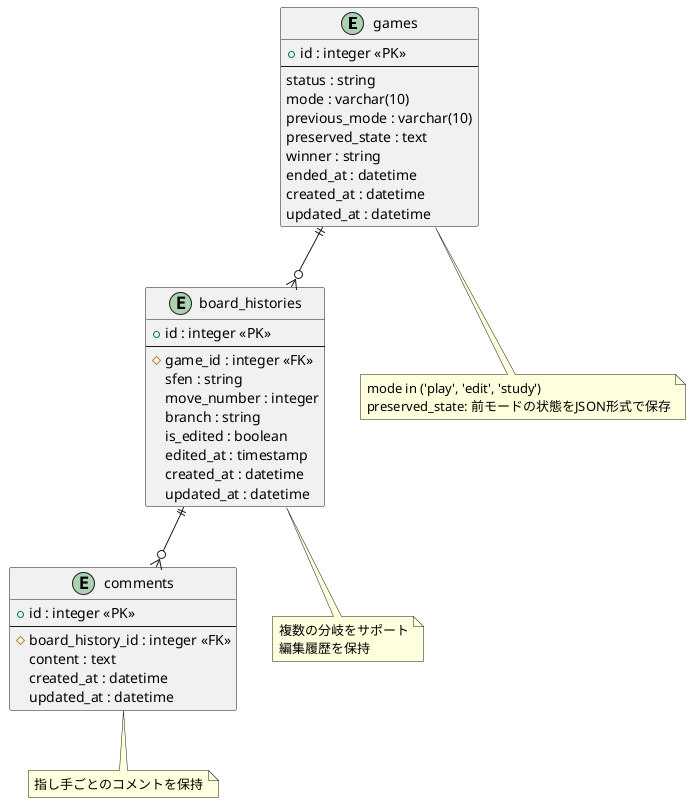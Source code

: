 @startuml mode_feature_er

entity "games" {
  + id : integer <<PK>>
  --
  status : string
  mode : varchar(10)
  previous_mode : varchar(10)
  preserved_state : text
  winner : string
  ended_at : datetime
  created_at : datetime
  updated_at : datetime
}

entity "board_histories" {
  + id : integer <<PK>>
  --
  # game_id : integer <<FK>>
  sfen : string
  move_number : integer
  branch : string
  is_edited : boolean
  edited_at : timestamp
  created_at : datetime
  updated_at : datetime
}

entity "comments" {
  + id : integer <<PK>>
  --
  # board_history_id : integer <<FK>>
  content : text
  created_at : datetime
  updated_at : datetime
}

games ||--o{ board_histories
board_histories ||--o{ comments

note bottom of games
  mode in ('play', 'edit', 'study')
  preserved_state: 前モードの状態をJSON形式で保存
end note

note bottom of board_histories
  複数の分岐をサポート
  編集履歴を保持
end note

note bottom of comments
  指し手ごとのコメントを保持
end note

@enduml